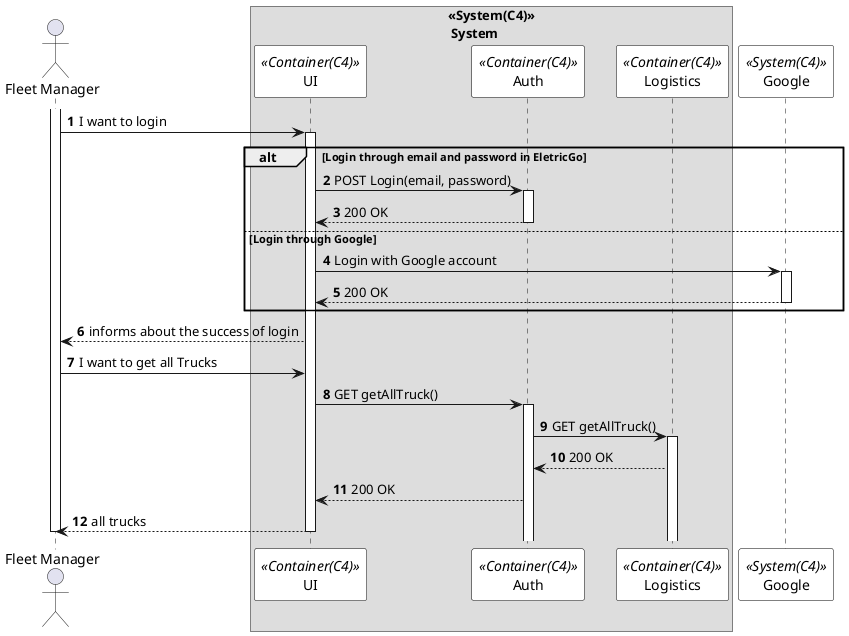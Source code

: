@startuml getTruckSD
autonumber

skinparam sequence {
ParticipantBorderColor black
ParticipantBackgroundColor white
}

actor "Fleet Manager" as manager
box "<<System(C4)>>\n System"
participant UI as UI <<Container(C4)>>
participant Auth as Auth <<Container(C4)>>
participant Logistics as Logistics <<Container(C4)>>
end box

participant Google as Google <<System(C4)>>


activate manager
manager->UI: I want to login
activate UI

alt Login through email and password in EletricGo

UI -> Auth: POST Login(email, password)
activate Auth

Auth --> UI: 200 OK
deactivate Auth

else Login through Google

UI -> Google: Login with Google account
activate Google
Google --> UI: 200 OK
deactivate Google

end



UI --> manager: informs about the success of login

manager -> UI: I want to get all Trucks

UI -> Auth: GET getAllTruck()
activate Auth
Auth -> Logistics: GET getAllTruck()
activate Logistics

Logistics --> Auth: 200 OK
Auth --> UI: 200 OK
UI --> manager: all trucks

deactivate UI
deactivate manager
@enduml
